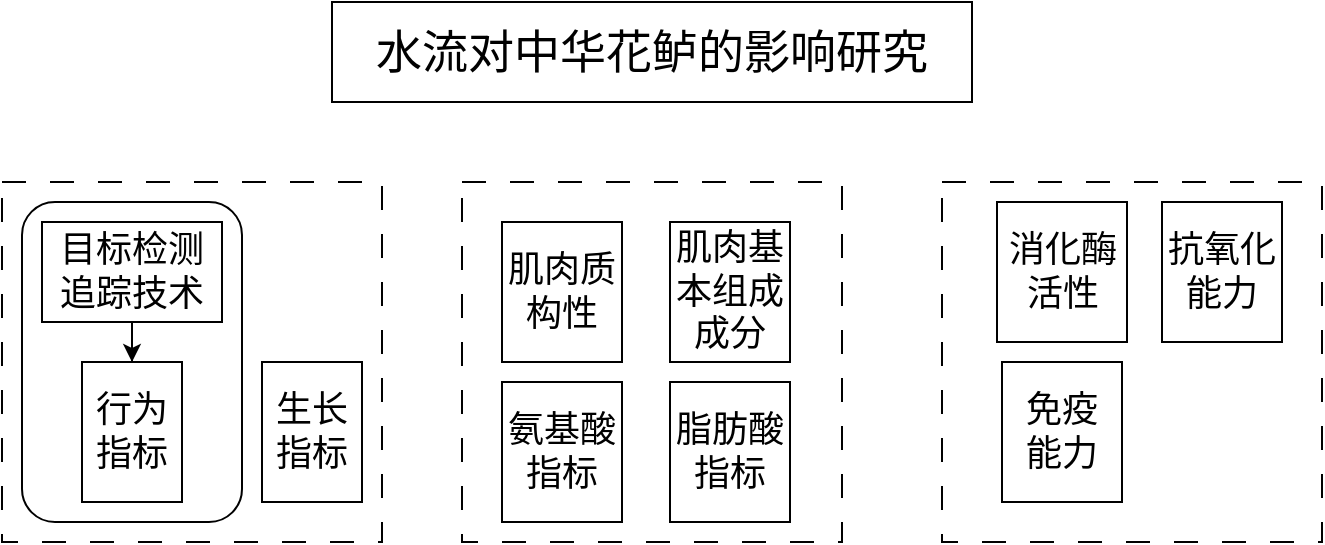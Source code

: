 <mxfile version="21.1.8" type="github">
  <diagram name="第 1 页" id="CtyJo2P3b-6Lu_mJbqTz">
    <mxGraphModel dx="1173" dy="631" grid="1" gridSize="10" guides="1" tooltips="1" connect="1" arrows="1" fold="1" page="1" pageScale="1" pageWidth="827" pageHeight="1169" math="0" shadow="0">
      <root>
        <mxCell id="0" />
        <mxCell id="1" parent="0" />
        <mxCell id="cEEFSIKz6-tTlmyAI1KE-1" value="&lt;font style=&quot;font-size: 23px;&quot; face=&quot;宋体&quot;&gt;水流对中华花鲈的影响研究&lt;/font&gt;" style="rounded=0;whiteSpace=wrap;html=1;" vertex="1" parent="1">
          <mxGeometry x="245" y="30" width="320" height="50" as="geometry" />
        </mxCell>
        <mxCell id="cEEFSIKz6-tTlmyAI1KE-3" value="" style="rounded=0;whiteSpace=wrap;html=1;fillColor=none;dashed=1;dashPattern=12 12;" vertex="1" parent="1">
          <mxGeometry x="80" y="120" width="190" height="180" as="geometry" />
        </mxCell>
        <mxCell id="cEEFSIKz6-tTlmyAI1KE-8" value="" style="edgeStyle=orthogonalEdgeStyle;rounded=0;orthogonalLoop=1;jettySize=auto;html=1;" edge="1" parent="1" source="cEEFSIKz6-tTlmyAI1KE-4" target="cEEFSIKz6-tTlmyAI1KE-6">
          <mxGeometry relative="1" as="geometry" />
        </mxCell>
        <mxCell id="cEEFSIKz6-tTlmyAI1KE-4" value="&lt;font style=&quot;font-size: 18px;&quot; face=&quot;宋体&quot;&gt;目标检测追踪技术&lt;/font&gt;" style="rounded=0;whiteSpace=wrap;html=1;" vertex="1" parent="1">
          <mxGeometry x="100" y="140" width="90" height="50" as="geometry" />
        </mxCell>
        <mxCell id="cEEFSIKz6-tTlmyAI1KE-5" value="&lt;font face=&quot;宋体&quot; style=&quot;font-size: 18px;&quot;&gt;生长指标&lt;/font&gt;" style="rounded=0;whiteSpace=wrap;html=1;" vertex="1" parent="1">
          <mxGeometry x="210" y="210" width="50" height="70" as="geometry" />
        </mxCell>
        <mxCell id="cEEFSIKz6-tTlmyAI1KE-6" value="&lt;font face=&quot;宋体&quot; style=&quot;font-size: 18px;&quot;&gt;行为指标&lt;/font&gt;" style="rounded=0;whiteSpace=wrap;html=1;" vertex="1" parent="1">
          <mxGeometry x="120" y="210" width="50" height="70" as="geometry" />
        </mxCell>
        <mxCell id="cEEFSIKz6-tTlmyAI1KE-9" value="" style="rounded=1;whiteSpace=wrap;html=1;fillColor=none;" vertex="1" parent="1">
          <mxGeometry x="90" y="130" width="110" height="160" as="geometry" />
        </mxCell>
        <mxCell id="cEEFSIKz6-tTlmyAI1KE-11" value="" style="rounded=0;whiteSpace=wrap;html=1;fillColor=none;dashed=1;dashPattern=12 12;" vertex="1" parent="1">
          <mxGeometry x="310" y="120" width="190" height="180" as="geometry" />
        </mxCell>
        <mxCell id="cEEFSIKz6-tTlmyAI1KE-12" value="" style="rounded=0;whiteSpace=wrap;html=1;fillColor=none;dashed=1;dashPattern=12 12;" vertex="1" parent="1">
          <mxGeometry x="550" y="120" width="190" height="180" as="geometry" />
        </mxCell>
        <mxCell id="cEEFSIKz6-tTlmyAI1KE-13" value="&lt;font face=&quot;宋体&quot; style=&quot;font-size: 18px;&quot;&gt;肌肉质构性&lt;/font&gt;" style="rounded=0;whiteSpace=wrap;html=1;" vertex="1" parent="1">
          <mxGeometry x="330" y="140" width="60" height="70" as="geometry" />
        </mxCell>
        <mxCell id="cEEFSIKz6-tTlmyAI1KE-14" value="&lt;font face=&quot;宋体&quot; style=&quot;font-size: 18px;&quot;&gt;肌肉基本组成成分&lt;/font&gt;" style="rounded=0;whiteSpace=wrap;html=1;" vertex="1" parent="1">
          <mxGeometry x="414" y="140" width="60" height="70" as="geometry" />
        </mxCell>
        <mxCell id="cEEFSIKz6-tTlmyAI1KE-15" value="&lt;font face=&quot;宋体&quot; style=&quot;font-size: 18px;&quot;&gt;氨基酸指标&lt;/font&gt;" style="rounded=0;whiteSpace=wrap;html=1;" vertex="1" parent="1">
          <mxGeometry x="330" y="220" width="60" height="70" as="geometry" />
        </mxCell>
        <mxCell id="cEEFSIKz6-tTlmyAI1KE-16" value="&lt;font face=&quot;宋体&quot; style=&quot;font-size: 18px;&quot;&gt;脂肪酸指标&lt;/font&gt;" style="rounded=0;whiteSpace=wrap;html=1;" vertex="1" parent="1">
          <mxGeometry x="414" y="220" width="60" height="70" as="geometry" />
        </mxCell>
        <mxCell id="cEEFSIKz6-tTlmyAI1KE-17" value="&lt;font face=&quot;宋体&quot; style=&quot;font-size: 18px;&quot;&gt;消化酶活性&lt;/font&gt;" style="rounded=0;whiteSpace=wrap;html=1;" vertex="1" parent="1">
          <mxGeometry x="577.5" y="130" width="65" height="70" as="geometry" />
        </mxCell>
        <mxCell id="cEEFSIKz6-tTlmyAI1KE-18" value="&lt;font face=&quot;宋体&quot; style=&quot;font-size: 18px;&quot;&gt;抗氧化能力&lt;/font&gt;" style="rounded=0;whiteSpace=wrap;html=1;" vertex="1" parent="1">
          <mxGeometry x="660" y="130" width="60" height="70" as="geometry" />
        </mxCell>
        <mxCell id="cEEFSIKz6-tTlmyAI1KE-19" value="&lt;font face=&quot;宋体&quot; style=&quot;font-size: 18px;&quot;&gt;免疫&lt;br&gt;能力&lt;/font&gt;" style="rounded=0;whiteSpace=wrap;html=1;" vertex="1" parent="1">
          <mxGeometry x="580" y="210" width="60" height="70" as="geometry" />
        </mxCell>
      </root>
    </mxGraphModel>
  </diagram>
</mxfile>

